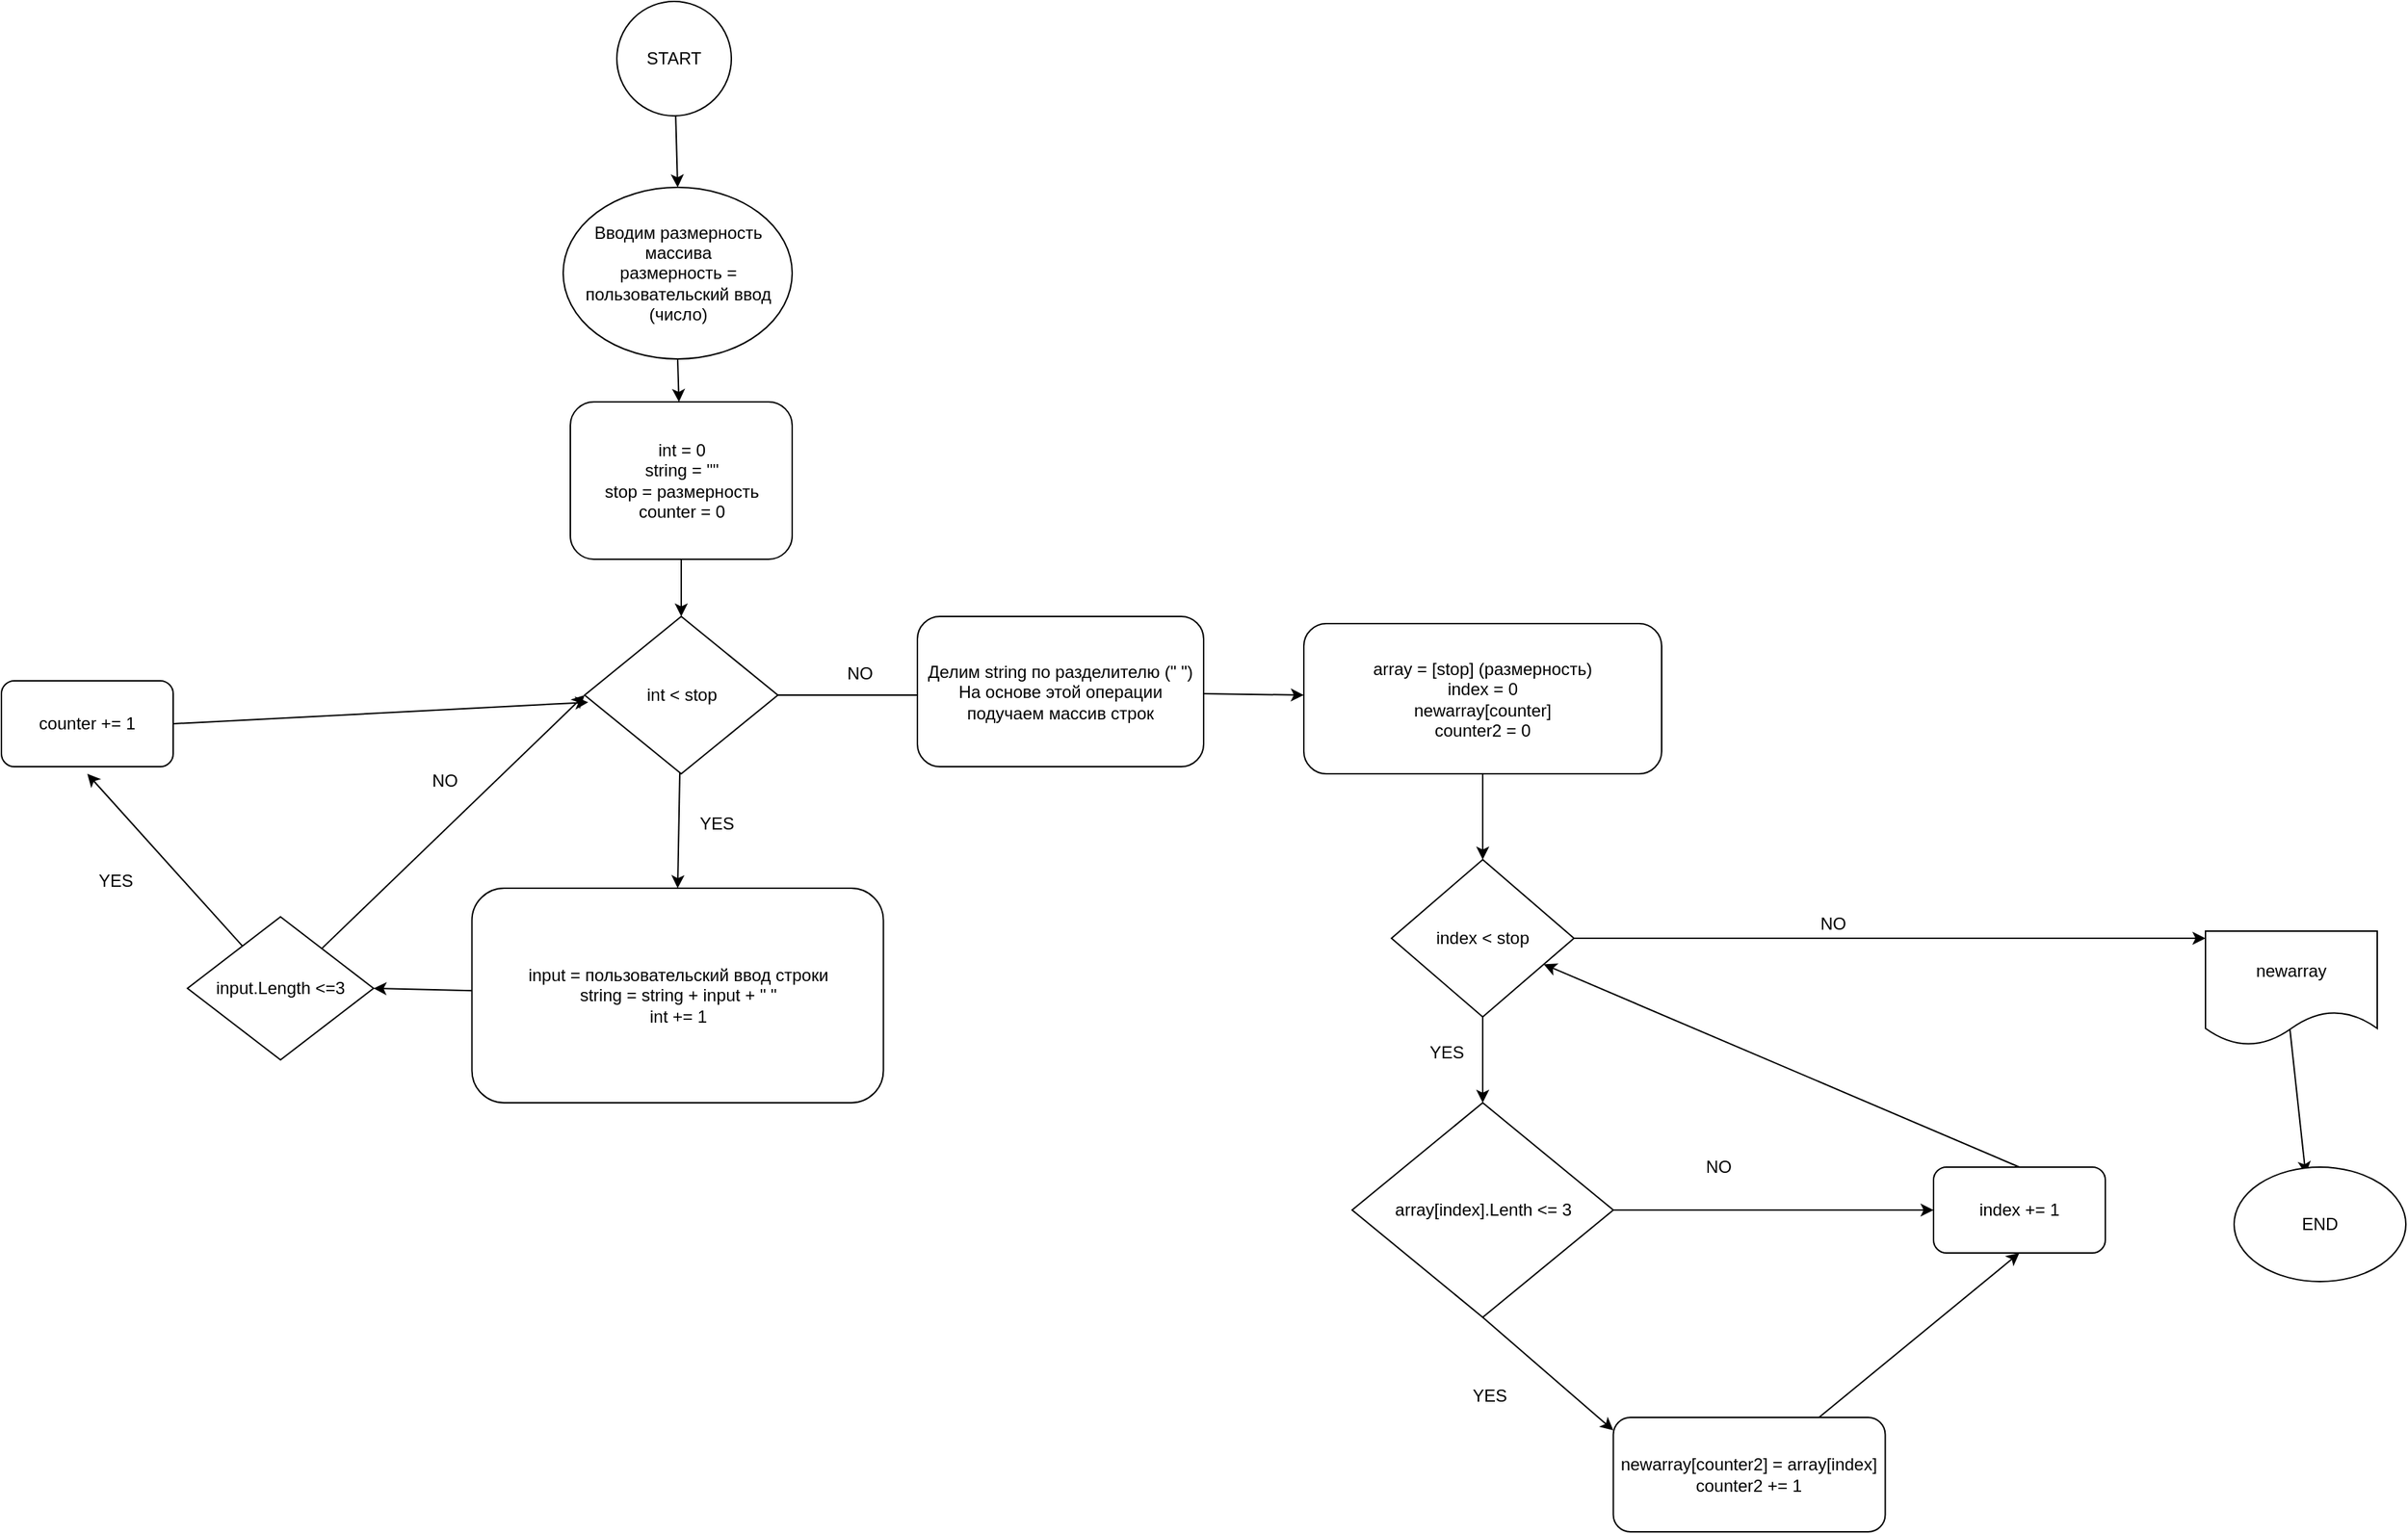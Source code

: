 <mxfile>
    <diagram id="QSHJqMgPtxbl3-MGk2rV" name="Страница 1">
        <mxGraphModel dx="1950" dy="1513" grid="1" gridSize="10" guides="1" tooltips="1" connect="1" arrows="1" fold="1" page="1" pageScale="1" pageWidth="850" pageHeight="1100" math="0" shadow="0">
            <root>
                <mxCell id="0"/>
                <mxCell id="1" parent="0"/>
                <mxCell id="4" style="edgeStyle=none;html=1;exitX=0.5;exitY=1;exitDx=0;exitDy=0;" edge="1" parent="1" source="2" target="3">
                    <mxGeometry relative="1" as="geometry"/>
                </mxCell>
                <mxCell id="2" value="Вводим размерность массива&lt;br&gt;размерность = пользовательский ввод (число)" style="ellipse;whiteSpace=wrap;html=1;" vertex="1" parent="1">
                    <mxGeometry x="332.5" y="10" width="160" height="120" as="geometry"/>
                </mxCell>
                <mxCell id="6" style="edgeStyle=none;html=1;" edge="1" parent="1" source="3" target="5">
                    <mxGeometry relative="1" as="geometry"/>
                </mxCell>
                <mxCell id="3" value="int = 0&lt;br&gt;string = &quot;&quot;&lt;br&gt;stop = размерность&lt;br&gt;counter = 0" style="rounded=1;whiteSpace=wrap;html=1;" vertex="1" parent="1">
                    <mxGeometry x="337.5" y="160" width="155" height="110" as="geometry"/>
                </mxCell>
                <mxCell id="8" style="edgeStyle=none;html=1;entryX=0.5;entryY=0;entryDx=0;entryDy=0;" edge="1" parent="1" source="5" target="7">
                    <mxGeometry relative="1" as="geometry"/>
                </mxCell>
                <mxCell id="12" style="edgeStyle=none;html=1;" edge="1" parent="1" source="5">
                    <mxGeometry relative="1" as="geometry">
                        <mxPoint x="640" y="365" as="targetPoint"/>
                    </mxGeometry>
                </mxCell>
                <mxCell id="5" value="int &amp;lt; stop" style="rhombus;whiteSpace=wrap;html=1;" vertex="1" parent="1">
                    <mxGeometry x="347.5" y="310" width="135" height="110" as="geometry"/>
                </mxCell>
                <mxCell id="9" style="edgeStyle=none;html=1;" edge="1" parent="1" source="7">
                    <mxGeometry relative="1" as="geometry">
                        <mxPoint x="200" y="570" as="targetPoint"/>
                    </mxGeometry>
                </mxCell>
                <mxCell id="7" value="input = пользовательский ввод строки&lt;br&gt;string = string + input + &quot; &quot;&lt;br&gt;int += 1" style="rounded=1;whiteSpace=wrap;html=1;" vertex="1" parent="1">
                    <mxGeometry x="268.75" y="500" width="287.5" height="150" as="geometry"/>
                </mxCell>
                <mxCell id="11" value="YES" style="text;html=1;strokeColor=none;fillColor=none;align=center;verticalAlign=middle;whiteSpace=wrap;rounded=0;" vertex="1" parent="1">
                    <mxGeometry x="410" y="440" width="60" height="30" as="geometry"/>
                </mxCell>
                <mxCell id="15" style="edgeStyle=none;html=1;" edge="1" parent="1" source="13">
                    <mxGeometry relative="1" as="geometry">
                        <mxPoint x="850" y="365" as="targetPoint"/>
                    </mxGeometry>
                </mxCell>
                <mxCell id="13" value="Делим string по разделителю (&quot; &quot;)&lt;br&gt;На основе этой операции подучаем массив строк" style="rounded=1;whiteSpace=wrap;html=1;" vertex="1" parent="1">
                    <mxGeometry x="580" y="310" width="200" height="105" as="geometry"/>
                </mxCell>
                <mxCell id="14" value="NO" style="text;html=1;strokeColor=none;fillColor=none;align=center;verticalAlign=middle;whiteSpace=wrap;rounded=0;" vertex="1" parent="1">
                    <mxGeometry x="510" y="335" width="60" height="30" as="geometry"/>
                </mxCell>
                <mxCell id="24" style="edgeStyle=none;html=1;" edge="1" parent="1" source="16">
                    <mxGeometry relative="1" as="geometry">
                        <mxPoint x="975" y="480" as="targetPoint"/>
                    </mxGeometry>
                </mxCell>
                <mxCell id="16" value="array = [stop] (размерность)&lt;br&gt;index = 0&lt;br&gt;newarray[counter]&lt;br&gt;counter2 = 0" style="rounded=1;whiteSpace=wrap;html=1;" vertex="1" parent="1">
                    <mxGeometry x="850" y="315" width="250" height="105" as="geometry"/>
                </mxCell>
                <mxCell id="18" style="edgeStyle=none;html=1;" edge="1" parent="1" source="17">
                    <mxGeometry relative="1" as="geometry">
                        <mxPoint y="420" as="targetPoint"/>
                    </mxGeometry>
                </mxCell>
                <mxCell id="21" style="edgeStyle=none;html=1;entryX=0;entryY=0.5;entryDx=0;entryDy=0;" edge="1" parent="1" source="17" target="5">
                    <mxGeometry relative="1" as="geometry"/>
                </mxCell>
                <mxCell id="17" value="input.Length &amp;lt;=3" style="rhombus;whiteSpace=wrap;html=1;" vertex="1" parent="1">
                    <mxGeometry x="70" y="520" width="130" height="100" as="geometry"/>
                </mxCell>
                <mxCell id="23" style="edgeStyle=none;html=1;exitX=1;exitY=0.5;exitDx=0;exitDy=0;" edge="1" parent="1" source="19">
                    <mxGeometry relative="1" as="geometry">
                        <mxPoint x="350" y="370" as="targetPoint"/>
                    </mxGeometry>
                </mxCell>
                <mxCell id="19" value="counter += 1" style="rounded=1;whiteSpace=wrap;html=1;" vertex="1" parent="1">
                    <mxGeometry x="-60" y="355" width="120" height="60" as="geometry"/>
                </mxCell>
                <mxCell id="20" value="YES" style="text;html=1;strokeColor=none;fillColor=none;align=center;verticalAlign=middle;whiteSpace=wrap;rounded=0;" vertex="1" parent="1">
                    <mxGeometry x="-10" y="480" width="60" height="30" as="geometry"/>
                </mxCell>
                <mxCell id="22" value="NO" style="text;html=1;strokeColor=none;fillColor=none;align=center;verticalAlign=middle;whiteSpace=wrap;rounded=0;" vertex="1" parent="1">
                    <mxGeometry x="220" y="410" width="60" height="30" as="geometry"/>
                </mxCell>
                <mxCell id="28" style="edgeStyle=none;html=1;" edge="1" parent="1" source="26">
                    <mxGeometry relative="1" as="geometry">
                        <mxPoint x="975" y="650" as="targetPoint"/>
                    </mxGeometry>
                </mxCell>
                <mxCell id="39" style="edgeStyle=none;html=1;" edge="1" parent="1" source="26">
                    <mxGeometry relative="1" as="geometry">
                        <mxPoint x="1480" y="535" as="targetPoint"/>
                    </mxGeometry>
                </mxCell>
                <mxCell id="26" value="index &amp;lt; stop" style="rhombus;whiteSpace=wrap;html=1;" vertex="1" parent="1">
                    <mxGeometry x="911.25" y="480" width="127.5" height="110" as="geometry"/>
                </mxCell>
                <mxCell id="31" style="edgeStyle=none;html=1;exitX=0.5;exitY=1;exitDx=0;exitDy=0;entryX=0;entryY=0.113;entryDx=0;entryDy=0;entryPerimeter=0;" edge="1" parent="1" source="29" target="30">
                    <mxGeometry relative="1" as="geometry"/>
                </mxCell>
                <mxCell id="34" style="edgeStyle=none;html=1;" edge="1" parent="1" source="29">
                    <mxGeometry relative="1" as="geometry">
                        <mxPoint x="1290" y="725" as="targetPoint"/>
                    </mxGeometry>
                </mxCell>
                <mxCell id="29" value="array[index].Lenth &amp;lt;= 3" style="rhombus;whiteSpace=wrap;html=1;" vertex="1" parent="1">
                    <mxGeometry x="883.75" y="650" width="182.5" height="150" as="geometry"/>
                </mxCell>
                <mxCell id="37" style="edgeStyle=none;html=1;entryX=0.5;entryY=1;entryDx=0;entryDy=0;" edge="1" parent="1" source="30" target="36">
                    <mxGeometry relative="1" as="geometry"/>
                </mxCell>
                <mxCell id="30" value="newarray[counter2] = array[index]&lt;br&gt;counter2 += 1&lt;br&gt;" style="rounded=1;whiteSpace=wrap;html=1;" vertex="1" parent="1">
                    <mxGeometry x="1066.25" y="870" width="190" height="80" as="geometry"/>
                </mxCell>
                <mxCell id="32" value="YES" style="text;html=1;strokeColor=none;fillColor=none;align=center;verticalAlign=middle;whiteSpace=wrap;rounded=0;" vertex="1" parent="1">
                    <mxGeometry x="920" y="600" width="60" height="30" as="geometry"/>
                </mxCell>
                <mxCell id="33" value="YES" style="text;html=1;strokeColor=none;fillColor=none;align=center;verticalAlign=middle;whiteSpace=wrap;rounded=0;" vertex="1" parent="1">
                    <mxGeometry x="950" y="840" width="60" height="30" as="geometry"/>
                </mxCell>
                <mxCell id="35" value="NO" style="text;html=1;strokeColor=none;fillColor=none;align=center;verticalAlign=middle;whiteSpace=wrap;rounded=0;" vertex="1" parent="1">
                    <mxGeometry x="1110" y="680" width="60" height="30" as="geometry"/>
                </mxCell>
                <mxCell id="38" style="edgeStyle=none;html=1;exitX=0.5;exitY=0;exitDx=0;exitDy=0;" edge="1" parent="1" source="36" target="26">
                    <mxGeometry relative="1" as="geometry"/>
                </mxCell>
                <mxCell id="36" value="index += 1" style="rounded=1;whiteSpace=wrap;html=1;" vertex="1" parent="1">
                    <mxGeometry x="1290" y="695" width="120" height="60" as="geometry"/>
                </mxCell>
                <mxCell id="40" value="NO" style="text;html=1;strokeColor=none;fillColor=none;align=center;verticalAlign=middle;whiteSpace=wrap;rounded=0;" vertex="1" parent="1">
                    <mxGeometry x="1190" y="510" width="60" height="30" as="geometry"/>
                </mxCell>
                <mxCell id="42" style="edgeStyle=none;html=1;exitX=0.492;exitY=0.863;exitDx=0;exitDy=0;exitPerimeter=0;" edge="1" parent="1" source="41">
                    <mxGeometry relative="1" as="geometry">
                        <mxPoint x="1550" y="700" as="targetPoint"/>
                    </mxGeometry>
                </mxCell>
                <mxCell id="41" value="newarray" style="shape=document;whiteSpace=wrap;html=1;boundedLbl=1;" vertex="1" parent="1">
                    <mxGeometry x="1480" y="530" width="120" height="80" as="geometry"/>
                </mxCell>
                <mxCell id="43" value="END" style="ellipse;whiteSpace=wrap;html=1;" vertex="1" parent="1">
                    <mxGeometry x="1500" y="695" width="120" height="80" as="geometry"/>
                </mxCell>
                <mxCell id="45" style="edgeStyle=none;html=1;entryX=0.5;entryY=0;entryDx=0;entryDy=0;" edge="1" parent="1" source="44" target="2">
                    <mxGeometry relative="1" as="geometry"/>
                </mxCell>
                <mxCell id="44" value="START" style="ellipse;whiteSpace=wrap;html=1;aspect=fixed;" vertex="1" parent="1">
                    <mxGeometry x="370" y="-120" width="80" height="80" as="geometry"/>
                </mxCell>
            </root>
        </mxGraphModel>
    </diagram>
</mxfile>